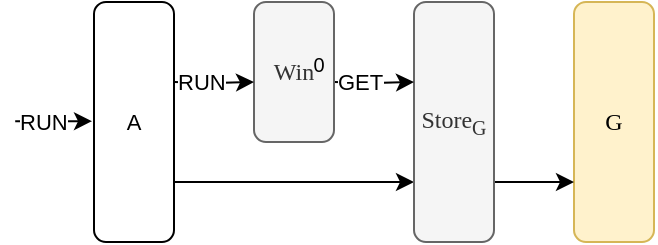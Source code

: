 <mxfile version="13.6.6" type="device"><diagram id="QbfNBIGUDJvWi5tbFVE0" name="Page-1"><mxGraphModel dx="746" dy="509" grid="1" gridSize="10" guides="1" tooltips="1" connect="1" arrows="1" fold="1" page="1" pageScale="1" pageWidth="1169" pageHeight="1654" math="0" shadow="0"><root><mxCell id="0"/><mxCell id="1" parent="0"/><mxCell id="3NrqKIoIVWgtr4BNPI8T-1" value="RUN" style="edgeStyle=orthogonalEdgeStyle;rounded=0;orthogonalLoop=1;jettySize=auto;html=1;exitX=1.04;exitY=0.83;exitDx=0;exitDy=0;entryX=0;entryY=0.5;entryDx=0;entryDy=0;align=left;exitPerimeter=0;" parent="1" edge="1"><mxGeometry x="1" y="-38" relative="1" as="geometry"><mxPoint x="360.6" y="219.6" as="sourcePoint"/><mxPoint as="offset"/><mxPoint x="399" y="220" as="targetPoint"/></mxGeometry></mxCell><mxCell id="3NrqKIoIVWgtr4BNPI8T-2" style="edgeStyle=orthogonalEdgeStyle;rounded=0;orthogonalLoop=1;jettySize=auto;html=1;exitX=1;exitY=0.75;exitDx=0;exitDy=0;align=left;" parent="1" source="3NrqKIoIVWgtr4BNPI8T-3" edge="1"><mxGeometry relative="1" as="geometry"><mxPoint x="560" y="250" as="targetPoint"/></mxGeometry></mxCell><mxCell id="3NrqKIoIVWgtr4BNPI8T-3" value="&lt;font color=&quot;#000000&quot;&gt;A&lt;/font&gt;" style="rounded=1;whiteSpace=wrap;html=1;labelBackgroundColor=none;fontSize=11;fontColor=#3333FF;" parent="1" vertex="1"><mxGeometry x="400" y="160" width="40" height="120" as="geometry"/></mxCell><mxCell id="3NrqKIoIVWgtr4BNPI8T-4" value="G" style="rounded=1;whiteSpace=wrap;html=1;fillColor=#fff2cc;strokeColor=#d6b656;fontFamily=Georgia;" parent="1" vertex="1"><mxGeometry x="640" y="160" width="40" height="120" as="geometry"/></mxCell><mxCell id="3NrqKIoIVWgtr4BNPI8T-5" style="edgeStyle=orthogonalEdgeStyle;rounded=0;orthogonalLoop=1;jettySize=auto;html=1;exitX=1;exitY=0.75;exitDx=0;exitDy=0;entryX=0;entryY=0.75;entryDx=0;entryDy=0;align=left;" parent="1" source="3NrqKIoIVWgtr4BNPI8T-6" target="3NrqKIoIVWgtr4BNPI8T-4" edge="1"><mxGeometry relative="1" as="geometry"/></mxCell><mxCell id="3NrqKIoIVWgtr4BNPI8T-6" value="&lt;font face=&quot;Georgia&quot;&gt;Store&lt;sub&gt;G&lt;/sub&gt;&lt;/font&gt;" style="rounded=1;whiteSpace=wrap;html=1;fillColor=#f5f5f5;strokeColor=#666666;fontColor=#333333;" parent="1" vertex="1"><mxGeometry x="560" y="160" width="40" height="120" as="geometry"/></mxCell><mxCell id="3NrqKIoIVWgtr4BNPI8T-7" value="GET" style="edgeStyle=orthogonalEdgeStyle;rounded=0;orthogonalLoop=1;jettySize=auto;html=1;entryX=0;entryY=0.25;entryDx=0;entryDy=0;align=left;" parent="1" edge="1"><mxGeometry x="-1" relative="1" as="geometry"><mxPoint as="offset"/><mxPoint x="520" y="200" as="sourcePoint"/><mxPoint x="560" y="200" as="targetPoint"/></mxGeometry></mxCell><mxCell id="3NrqKIoIVWgtr4BNPI8T-8" value="&lt;font face=&quot;Georgia&quot;&gt;Win&lt;/font&gt;" style="rounded=1;whiteSpace=wrap;html=1;fillColor=#f5f5f5;strokeColor=#666666;fontColor=#333333;" parent="1" vertex="1"><mxGeometry x="480" y="160" width="40" height="70" as="geometry"/></mxCell><mxCell id="3NrqKIoIVWgtr4BNPI8T-9" value="0" style="text;html=1;align=center;verticalAlign=middle;resizable=0;points=[];autosize=1;fontSize=10;" parent="1" vertex="1"><mxGeometry x="502" y="181" width="20" height="20" as="geometry"/></mxCell><mxCell id="3NrqKIoIVWgtr4BNPI8T-10" value="RUN" style="edgeStyle=orthogonalEdgeStyle;rounded=0;orthogonalLoop=1;jettySize=auto;html=1;exitX=1.04;exitY=0.83;exitDx=0;exitDy=0;entryX=0;entryY=0.5;entryDx=0;entryDy=0;align=left;exitPerimeter=0;" parent="1" edge="1"><mxGeometry x="-1" relative="1" as="geometry"><mxPoint x="440" y="200" as="sourcePoint"/><mxPoint as="offset"/><mxPoint x="480" y="200" as="targetPoint"/></mxGeometry></mxCell></root></mxGraphModel></diagram></mxfile>